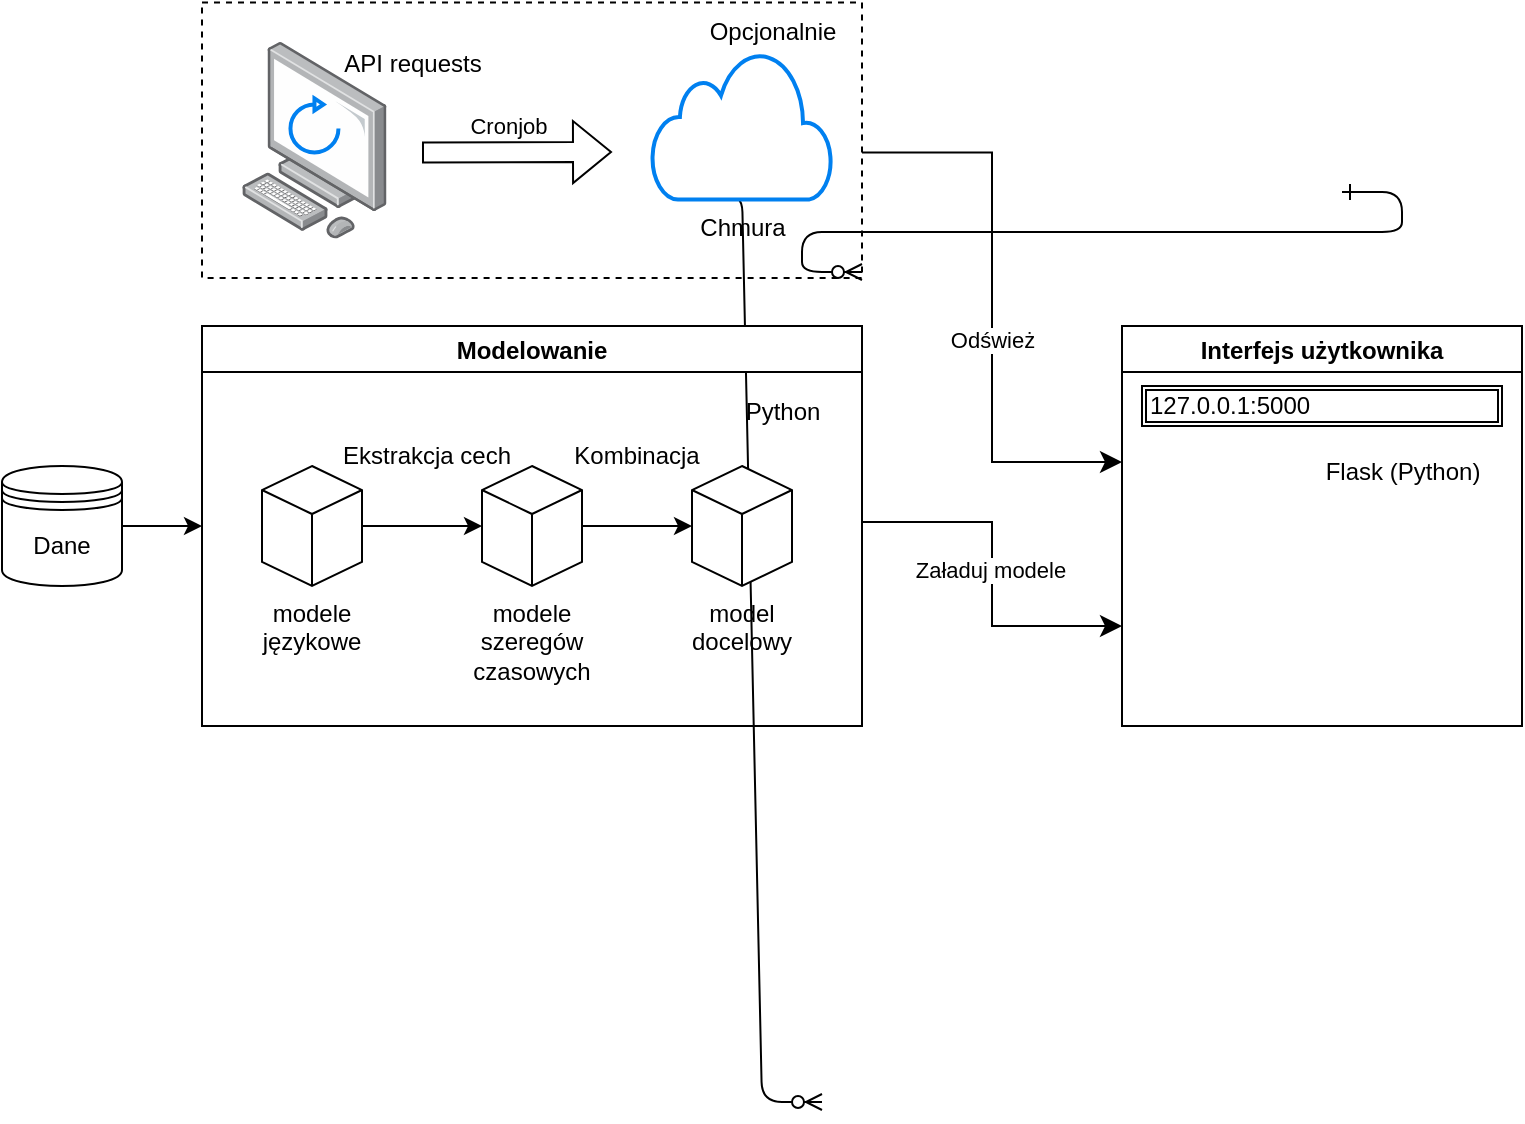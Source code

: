 <mxfile version="21.3.2" type="device">
  <diagram id="R2lEEEUBdFMjLlhIrx00" name="Page-1">
    <mxGraphModel dx="1050" dy="534" grid="1" gridSize="10" guides="1" tooltips="1" connect="1" arrows="1" fold="1" page="1" pageScale="1" pageWidth="850" pageHeight="1100" math="0" shadow="0" extFonts="Permanent Marker^https://fonts.googleapis.com/css?family=Permanent+Marker">
      <root>
        <mxCell id="0" />
        <mxCell id="1" parent="0" />
        <mxCell id="C-vyLk0tnHw3VtMMgP7b-1" value="" style="edgeStyle=entityRelationEdgeStyle;endArrow=ERzeroToMany;startArrow=ERone;endFill=1;startFill=0;" parent="1" target="C-vyLk0tnHw3VtMMgP7b-6" edge="1">
          <mxGeometry width="100" height="100" relative="1" as="geometry">
            <mxPoint x="370" y="165" as="sourcePoint" />
            <mxPoint x="440" y="620" as="targetPoint" />
          </mxGeometry>
        </mxCell>
        <mxCell id="C-vyLk0tnHw3VtMMgP7b-12" value="" style="edgeStyle=entityRelationEdgeStyle;endArrow=ERzeroToMany;startArrow=ERone;endFill=1;startFill=0;" parent="1" target="C-vyLk0tnHw3VtMMgP7b-17" edge="1">
          <mxGeometry width="100" height="100" relative="1" as="geometry">
            <mxPoint x="700" y="165" as="sourcePoint" />
            <mxPoint x="460" y="205" as="targetPoint" />
          </mxGeometry>
        </mxCell>
        <mxCell id="fVI6Nw1sNwU0cjmqXbbV-1" value="Modelowanie" style="swimlane;" vertex="1" parent="1">
          <mxGeometry x="130" y="232" width="330" height="200" as="geometry" />
        </mxCell>
        <mxCell id="fVI6Nw1sNwU0cjmqXbbV-4" value="model docelowy" style="html=1;whiteSpace=wrap;shape=isoCube2;backgroundOutline=1;isoAngle=15;labelPosition=center;verticalLabelPosition=bottom;align=center;verticalAlign=top;" vertex="1" parent="fVI6Nw1sNwU0cjmqXbbV-1">
          <mxGeometry x="245" y="70" width="50" height="60" as="geometry" />
        </mxCell>
        <mxCell id="fVI6Nw1sNwU0cjmqXbbV-10" style="edgeStyle=orthogonalEdgeStyle;rounded=0;orthogonalLoop=1;jettySize=auto;html=1;exitX=1;exitY=0.5;exitDx=0;exitDy=0;exitPerimeter=0;entryX=0;entryY=0.5;entryDx=0;entryDy=0;entryPerimeter=0;" edge="1" parent="fVI6Nw1sNwU0cjmqXbbV-1" source="fVI6Nw1sNwU0cjmqXbbV-6" target="fVI6Nw1sNwU0cjmqXbbV-7">
          <mxGeometry relative="1" as="geometry" />
        </mxCell>
        <mxCell id="fVI6Nw1sNwU0cjmqXbbV-6" value="modele&lt;br&gt;językowe" style="html=1;whiteSpace=wrap;shape=isoCube2;backgroundOutline=1;isoAngle=15;labelPosition=center;verticalLabelPosition=bottom;align=center;verticalAlign=top;" vertex="1" parent="fVI6Nw1sNwU0cjmqXbbV-1">
          <mxGeometry x="30" y="70" width="50" height="60" as="geometry" />
        </mxCell>
        <mxCell id="fVI6Nw1sNwU0cjmqXbbV-11" style="edgeStyle=orthogonalEdgeStyle;rounded=0;orthogonalLoop=1;jettySize=auto;html=1;exitX=1;exitY=0.5;exitDx=0;exitDy=0;exitPerimeter=0;entryX=0;entryY=0.5;entryDx=0;entryDy=0;entryPerimeter=0;" edge="1" parent="fVI6Nw1sNwU0cjmqXbbV-1" source="fVI6Nw1sNwU0cjmqXbbV-7" target="fVI6Nw1sNwU0cjmqXbbV-4">
          <mxGeometry relative="1" as="geometry" />
        </mxCell>
        <mxCell id="fVI6Nw1sNwU0cjmqXbbV-7" value="modele&lt;br&gt;szeregów&lt;br&gt;czasowych" style="html=1;whiteSpace=wrap;shape=isoCube2;backgroundOutline=1;isoAngle=15;labelPosition=center;verticalLabelPosition=bottom;align=center;verticalAlign=top;" vertex="1" parent="fVI6Nw1sNwU0cjmqXbbV-1">
          <mxGeometry x="140" y="70" width="50" height="60" as="geometry" />
        </mxCell>
        <mxCell id="fVI6Nw1sNwU0cjmqXbbV-19" value="Python" style="text;html=1;align=center;verticalAlign=middle;resizable=0;points=[];autosize=1;strokeColor=none;fillColor=none;" vertex="1" parent="fVI6Nw1sNwU0cjmqXbbV-1">
          <mxGeometry x="260" y="28" width="60" height="30" as="geometry" />
        </mxCell>
        <mxCell id="fVI6Nw1sNwU0cjmqXbbV-31" value="Ekstrakcja cech" style="text;html=1;align=center;verticalAlign=middle;resizable=0;points=[];autosize=1;strokeColor=none;fillColor=none;" vertex="1" parent="fVI6Nw1sNwU0cjmqXbbV-1">
          <mxGeometry x="57" y="50" width="110" height="30" as="geometry" />
        </mxCell>
        <mxCell id="fVI6Nw1sNwU0cjmqXbbV-32" value="Kombinacja" style="text;html=1;align=center;verticalAlign=middle;resizable=0;points=[];autosize=1;strokeColor=none;fillColor=none;" vertex="1" parent="fVI6Nw1sNwU0cjmqXbbV-1">
          <mxGeometry x="172" y="50" width="90" height="30" as="geometry" />
        </mxCell>
        <mxCell id="fVI6Nw1sNwU0cjmqXbbV-2" value="Interfejs użytkownika" style="swimlane;" vertex="1" parent="1">
          <mxGeometry x="590" y="232" width="200" height="200" as="geometry" />
        </mxCell>
        <mxCell id="fVI6Nw1sNwU0cjmqXbbV-13" value="127.0.0.1:5000" style="shape=ext;double=1;rounded=0;whiteSpace=wrap;html=1;align=left;" vertex="1" parent="fVI6Nw1sNwU0cjmqXbbV-2">
          <mxGeometry x="10" y="30" width="180" height="20" as="geometry" />
        </mxCell>
        <mxCell id="fVI6Nw1sNwU0cjmqXbbV-20" value="Flask (Python)" style="text;html=1;align=center;verticalAlign=middle;resizable=0;points=[];autosize=1;strokeColor=none;fillColor=none;" vertex="1" parent="fVI6Nw1sNwU0cjmqXbbV-2">
          <mxGeometry x="90" y="58" width="100" height="30" as="geometry" />
        </mxCell>
        <mxCell id="fVI6Nw1sNwU0cjmqXbbV-12" style="edgeStyle=orthogonalEdgeStyle;rounded=0;orthogonalLoop=1;jettySize=auto;html=1;exitX=1;exitY=0.5;exitDx=0;exitDy=0;entryX=0;entryY=0.5;entryDx=0;entryDy=0;" edge="1" parent="1" source="fVI6Nw1sNwU0cjmqXbbV-3" target="fVI6Nw1sNwU0cjmqXbbV-1">
          <mxGeometry relative="1" as="geometry">
            <mxPoint x="120" y="280" as="targetPoint" />
          </mxGeometry>
        </mxCell>
        <mxCell id="fVI6Nw1sNwU0cjmqXbbV-3" value="Dane" style="shape=datastore;whiteSpace=wrap;html=1;" vertex="1" parent="1">
          <mxGeometry x="30" y="302" width="60" height="60" as="geometry" />
        </mxCell>
        <mxCell id="fVI6Nw1sNwU0cjmqXbbV-15" value="" style="image;points=[];aspect=fixed;html=1;align=center;shadow=0;dashed=0;image=img/lib/allied_telesis/computer_and_terminals/Personal_Computer.svg;" vertex="1" parent="1">
          <mxGeometry x="150" y="90" width="72.46" height="98.2" as="geometry" />
        </mxCell>
        <mxCell id="fVI6Nw1sNwU0cjmqXbbV-16" value="" style="html=1;verticalLabelPosition=bottom;align=center;labelBackgroundColor=#ffffff;verticalAlign=top;strokeWidth=2;strokeColor=#0080F0;shadow=0;dashed=0;shape=mxgraph.ios7.icons.reload;" vertex="1" parent="1">
          <mxGeometry x="174.23" y="118.2" width="24" height="27" as="geometry" />
        </mxCell>
        <mxCell id="fVI6Nw1sNwU0cjmqXbbV-17" value="Chmura" style="html=1;verticalLabelPosition=bottom;align=center;labelBackgroundColor=none;verticalAlign=top;strokeWidth=2;strokeColor=#0080F0;shadow=0;dashed=0;shape=mxgraph.ios7.icons.cloud;" vertex="1" parent="1">
          <mxGeometry x="355" y="94.6" width="90" height="74.2" as="geometry" />
        </mxCell>
        <mxCell id="fVI6Nw1sNwU0cjmqXbbV-21" value="" style="html=1;dashed=1;whiteSpace=wrap;strokeWidth=1;fillColor=none;" vertex="1" parent="1">
          <mxGeometry x="130" y="70.2" width="330" height="137.8" as="geometry" />
        </mxCell>
        <mxCell id="fVI6Nw1sNwU0cjmqXbbV-22" value="" style="shape=flexArrow;endArrow=classic;html=1;rounded=0;labelPosition=center;verticalLabelPosition=top;align=center;verticalAlign=bottom;" edge="1" parent="1">
          <mxGeometry width="50" height="50" relative="1" as="geometry">
            <mxPoint x="240" y="145.2" as="sourcePoint" />
            <mxPoint x="335" y="145" as="targetPoint" />
          </mxGeometry>
        </mxCell>
        <mxCell id="fVI6Nw1sNwU0cjmqXbbV-23" value="Cronjob" style="edgeLabel;html=1;align=center;verticalAlign=middle;resizable=0;points=[];" vertex="1" connectable="0" parent="fVI6Nw1sNwU0cjmqXbbV-22">
          <mxGeometry x="0.217" y="2" relative="1" as="geometry">
            <mxPoint x="-15" y="-11" as="offset" />
          </mxGeometry>
        </mxCell>
        <mxCell id="fVI6Nw1sNwU0cjmqXbbV-25" value="Opcjonalnie" style="text;html=1;align=center;verticalAlign=middle;resizable=0;points=[];autosize=1;strokeColor=none;fillColor=none;" vertex="1" parent="1">
          <mxGeometry x="370" y="70.2" width="90" height="30" as="geometry" />
        </mxCell>
        <mxCell id="fVI6Nw1sNwU0cjmqXbbV-26" value="" style="edgeStyle=elbowEdgeStyle;elbow=horizontal;endArrow=classic;html=1;curved=0;rounded=0;endSize=8;startSize=8;" edge="1" parent="1">
          <mxGeometry width="50" height="50" relative="1" as="geometry">
            <mxPoint x="460" y="145.2" as="sourcePoint" />
            <mxPoint x="590" y="300" as="targetPoint" />
          </mxGeometry>
        </mxCell>
        <mxCell id="fVI6Nw1sNwU0cjmqXbbV-28" value="Odśwież" style="edgeLabel;html=1;align=center;verticalAlign=middle;resizable=0;points=[];" vertex="1" connectable="0" parent="fVI6Nw1sNwU0cjmqXbbV-26">
          <mxGeometry x="0.112" relative="1" as="geometry">
            <mxPoint as="offset" />
          </mxGeometry>
        </mxCell>
        <mxCell id="fVI6Nw1sNwU0cjmqXbbV-27" value="" style="edgeStyle=elbowEdgeStyle;elbow=horizontal;endArrow=classic;html=1;curved=0;rounded=0;endSize=8;startSize=8;entryX=0;entryY=0.75;entryDx=0;entryDy=0;" edge="1" parent="1" target="fVI6Nw1sNwU0cjmqXbbV-2">
          <mxGeometry width="50" height="50" relative="1" as="geometry">
            <mxPoint x="460" y="330" as="sourcePoint" />
            <mxPoint x="510" y="280" as="targetPoint" />
          </mxGeometry>
        </mxCell>
        <mxCell id="fVI6Nw1sNwU0cjmqXbbV-30" value="Załaduj modele" style="edgeLabel;html=1;align=center;verticalAlign=middle;resizable=0;points=[];" vertex="1" connectable="0" parent="fVI6Nw1sNwU0cjmqXbbV-27">
          <mxGeometry x="-0.268" y="-1" relative="1" as="geometry">
            <mxPoint y="22" as="offset" />
          </mxGeometry>
        </mxCell>
        <mxCell id="fVI6Nw1sNwU0cjmqXbbV-33" value="API requests" style="text;html=1;align=center;verticalAlign=middle;resizable=0;points=[];autosize=1;strokeColor=none;fillColor=none;" vertex="1" parent="1">
          <mxGeometry x="190" y="86.2" width="90" height="30" as="geometry" />
        </mxCell>
      </root>
    </mxGraphModel>
  </diagram>
</mxfile>
